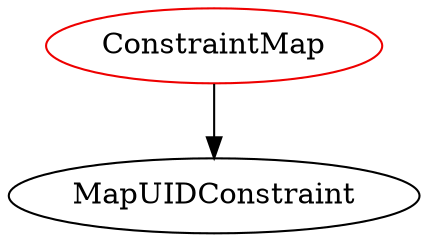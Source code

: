 digraph constraintmap{
ConstraintMap -> MapUIDConstraint;
ConstraintMap	[shape=oval, color=red2, label=ConstraintMap];
}
